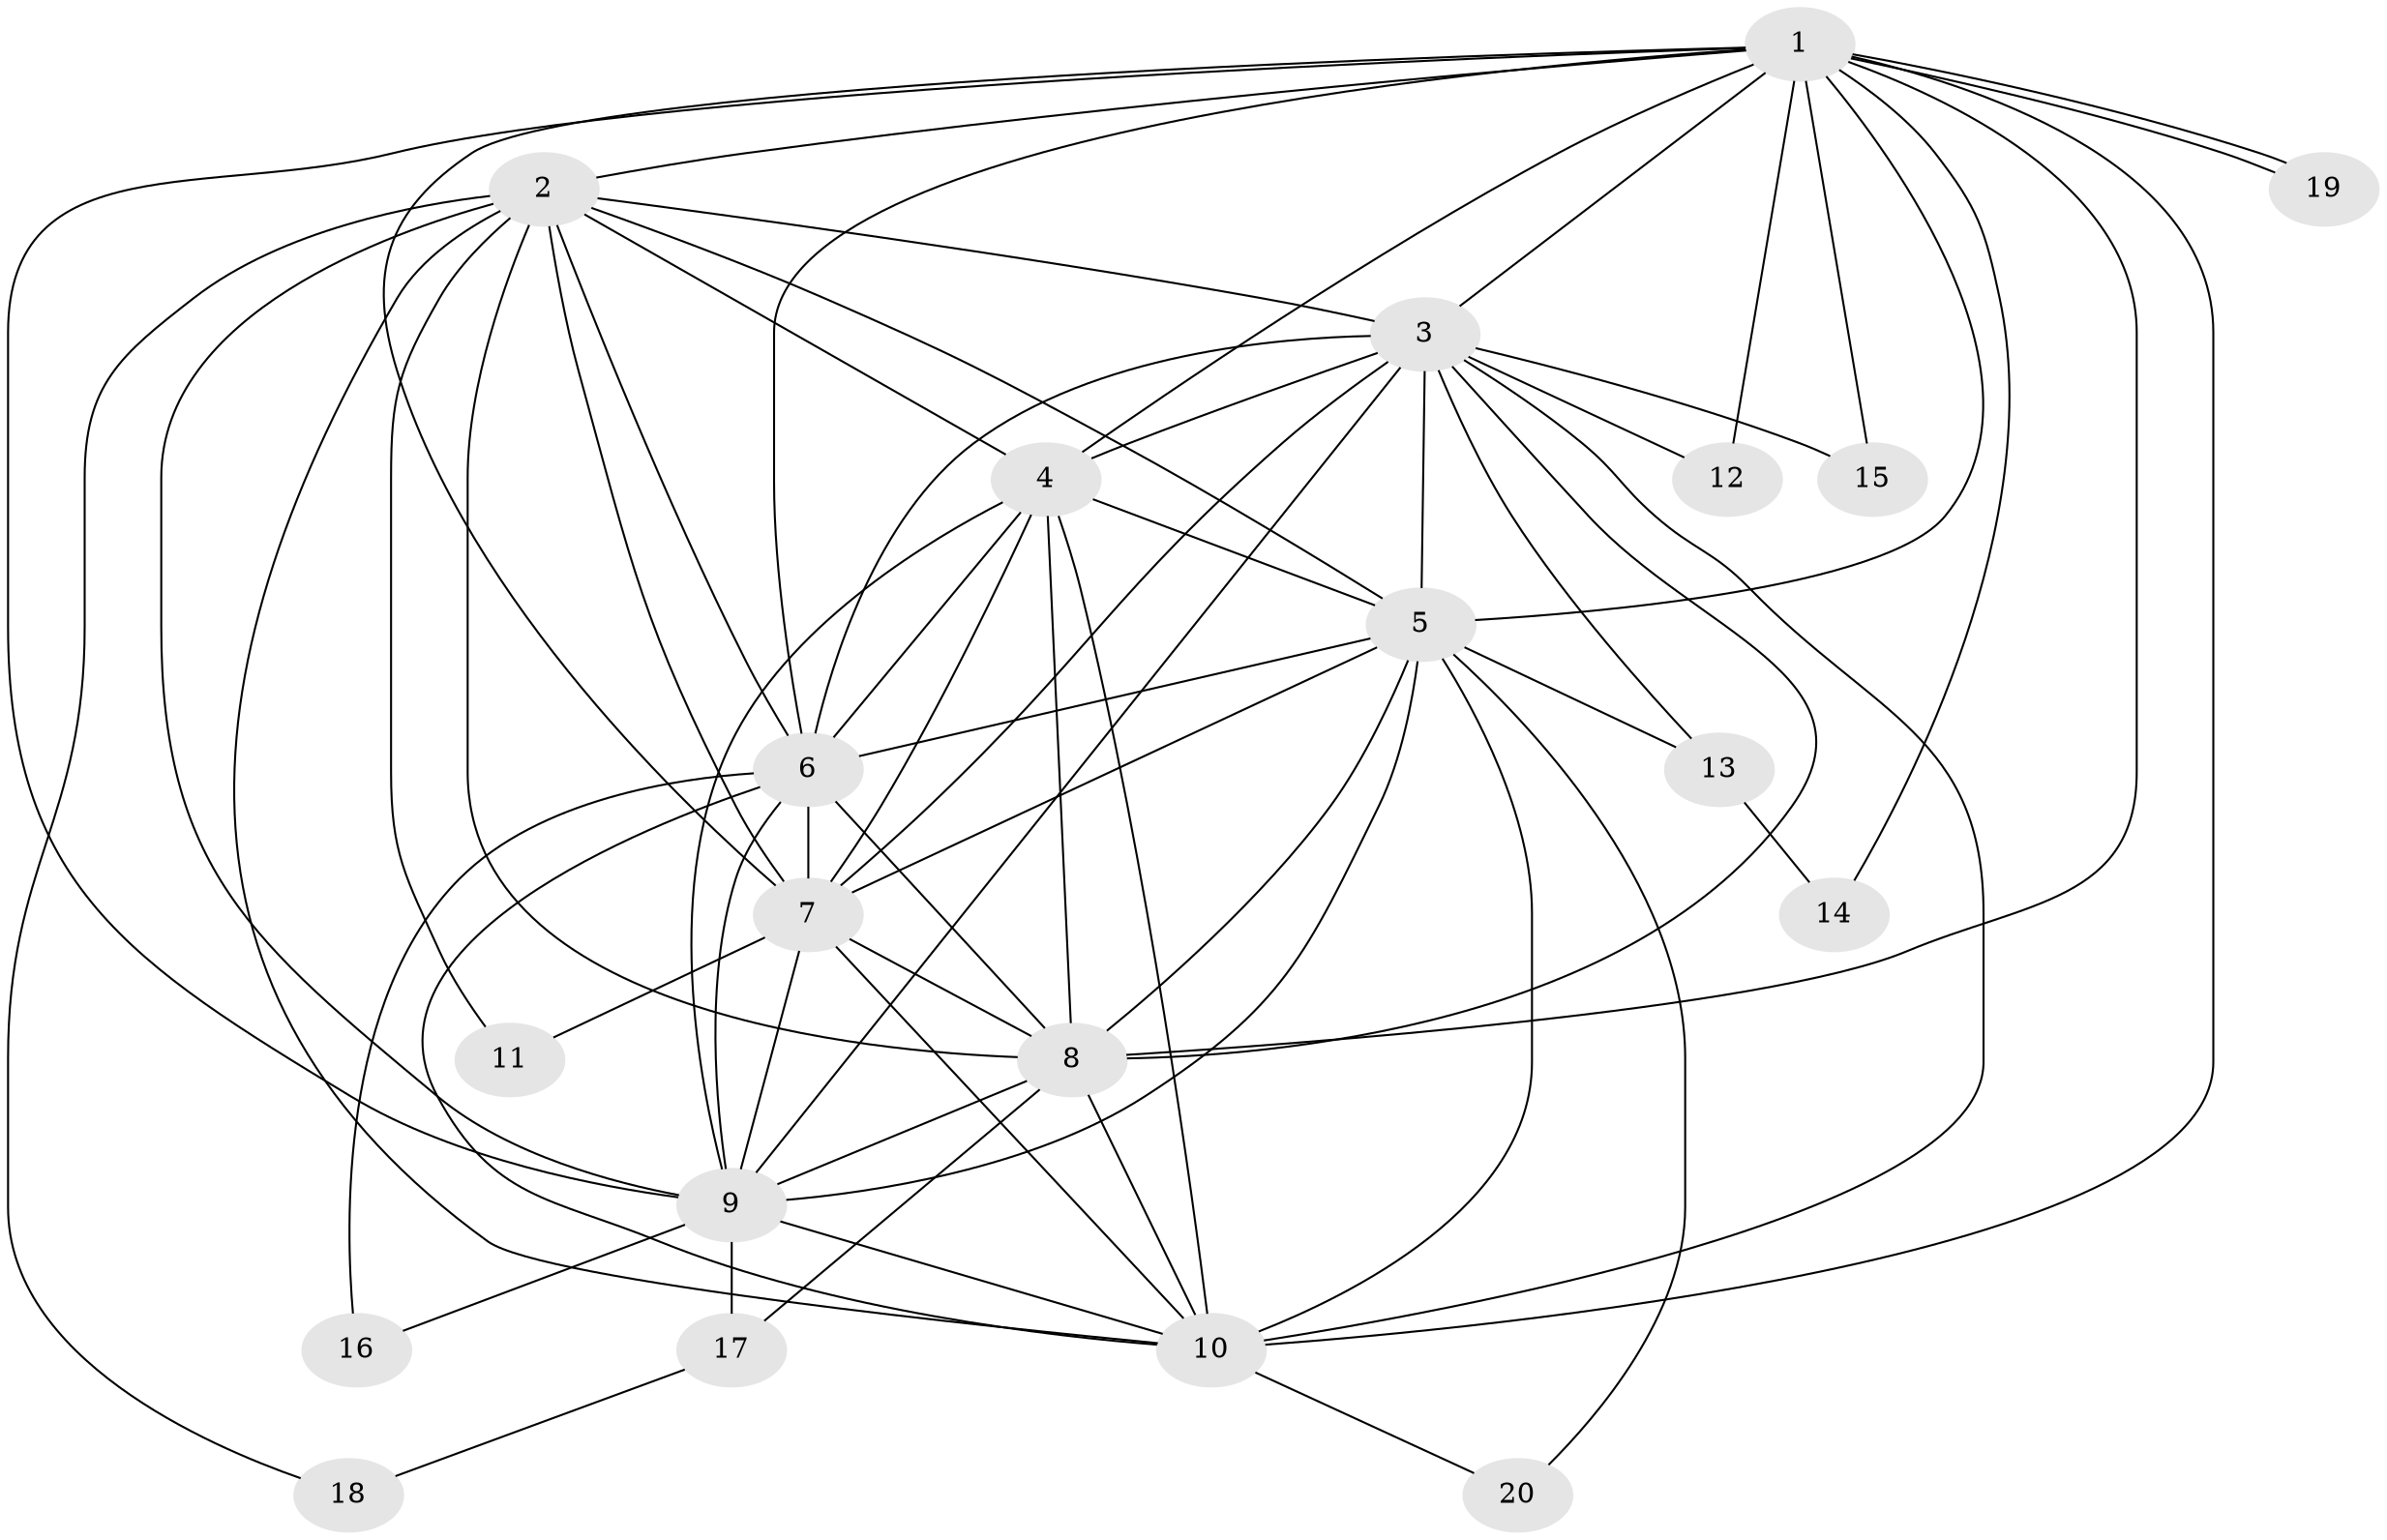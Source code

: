 // Generated by graph-tools (version 1.1) at 2025/46/02/15/25 05:46:28]
// undirected, 20 vertices, 65 edges
graph export_dot {
graph [start="1"]
  node [color=gray90,style=filled];
  1;
  2;
  3;
  4;
  5;
  6;
  7;
  8;
  9;
  10;
  11;
  12;
  13;
  14;
  15;
  16;
  17;
  18;
  19;
  20;
  1 -- 2;
  1 -- 3;
  1 -- 4;
  1 -- 5;
  1 -- 6;
  1 -- 7;
  1 -- 8;
  1 -- 9;
  1 -- 10;
  1 -- 12;
  1 -- 14;
  1 -- 15;
  1 -- 19;
  1 -- 19;
  2 -- 3;
  2 -- 4;
  2 -- 5;
  2 -- 6;
  2 -- 7;
  2 -- 8;
  2 -- 9;
  2 -- 10;
  2 -- 11;
  2 -- 18;
  3 -- 4;
  3 -- 5;
  3 -- 6;
  3 -- 7;
  3 -- 8;
  3 -- 9;
  3 -- 10;
  3 -- 12;
  3 -- 13;
  3 -- 15;
  4 -- 5;
  4 -- 6;
  4 -- 7;
  4 -- 8;
  4 -- 9;
  4 -- 10;
  5 -- 6;
  5 -- 7;
  5 -- 8;
  5 -- 9;
  5 -- 10;
  5 -- 13;
  5 -- 20;
  6 -- 7;
  6 -- 8;
  6 -- 9;
  6 -- 10;
  6 -- 16;
  7 -- 8;
  7 -- 9;
  7 -- 10;
  7 -- 11;
  8 -- 9;
  8 -- 10;
  8 -- 17;
  9 -- 10;
  9 -- 16;
  9 -- 17;
  10 -- 20;
  13 -- 14;
  17 -- 18;
}
